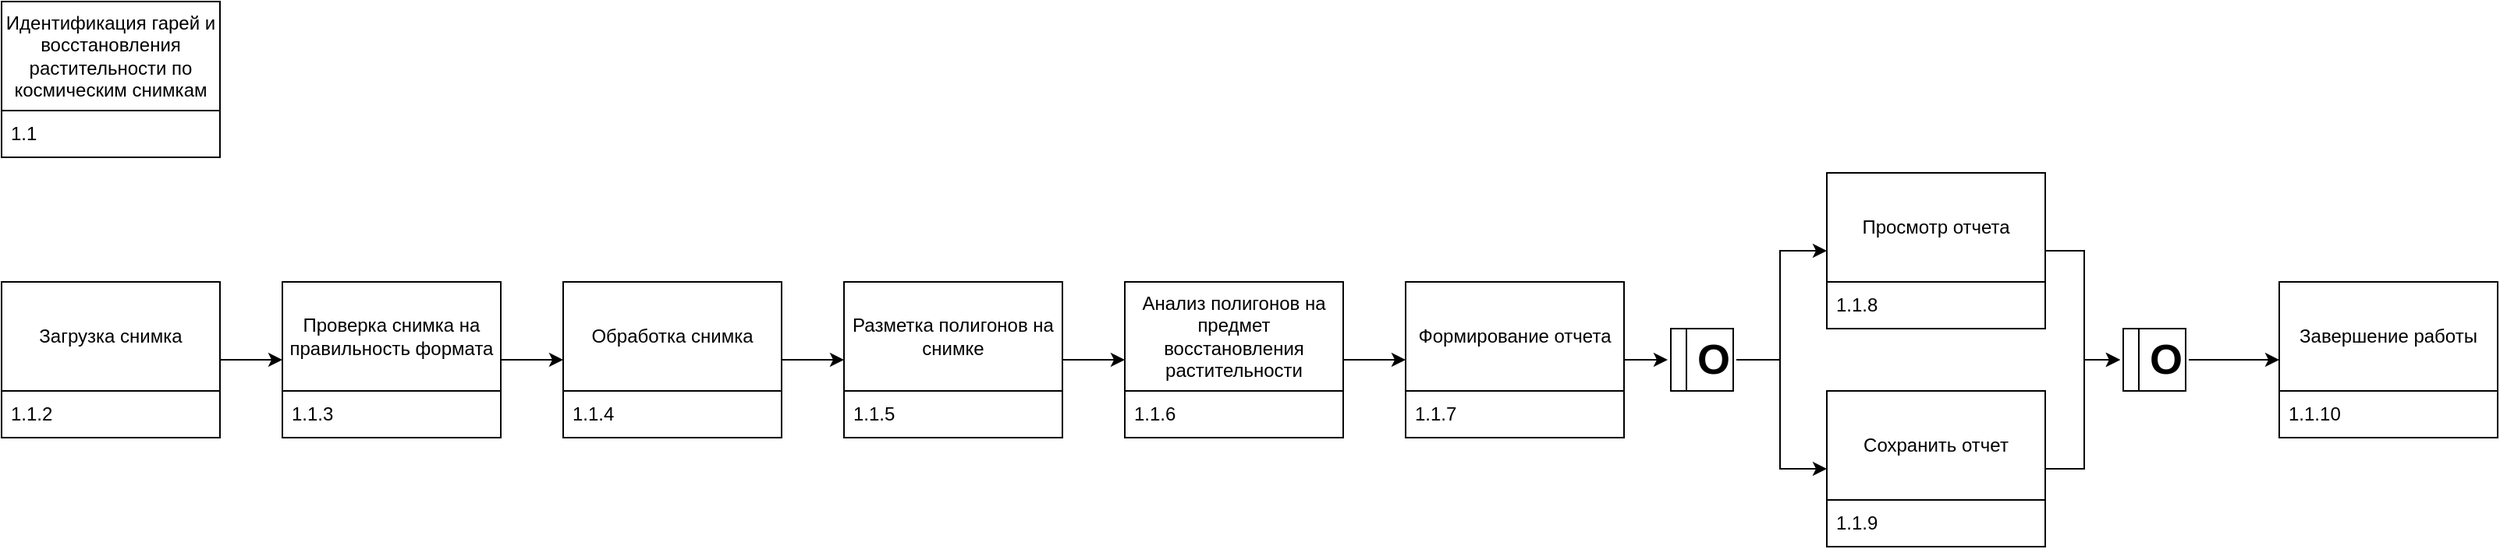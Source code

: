 <mxfile version="22.1.18" type="github">
  <diagram id="R2lEEEUBdFMjLlhIrx00" name="Page-1">
    <mxGraphModel dx="1750" dy="943" grid="1" gridSize="10" guides="1" tooltips="1" connect="1" arrows="1" fold="1" page="1" pageScale="1" pageWidth="850" pageHeight="1100" math="0" shadow="0" extFonts="Permanent Marker^https://fonts.googleapis.com/css?family=Permanent+Marker">
      <root>
        <mxCell id="0" />
        <mxCell id="1" parent="0" />
        <mxCell id="xs7Vbv-d0yDfcPKk1DSO-1" value="Идентификация гарей и восстановления растительности по космическим снимкам" style="swimlane;fontStyle=0;childLayout=stackLayout;horizontal=1;startSize=70;horizontalStack=0;resizeParent=1;resizeParentMax=0;resizeLast=0;collapsible=1;marginBottom=0;whiteSpace=wrap;html=1;" vertex="1" parent="1">
          <mxGeometry x="40" y="20" width="140" height="100" as="geometry" />
        </mxCell>
        <mxCell id="xs7Vbv-d0yDfcPKk1DSO-2" value="1.1" style="text;strokeColor=none;fillColor=none;align=left;verticalAlign=middle;spacingLeft=4;spacingRight=4;overflow=hidden;points=[[0,0.5],[1,0.5]];portConstraint=eastwest;rotatable=0;whiteSpace=wrap;html=1;" vertex="1" parent="xs7Vbv-d0yDfcPKk1DSO-1">
          <mxGeometry y="70" width="140" height="30" as="geometry" />
        </mxCell>
        <mxCell id="xs7Vbv-d0yDfcPKk1DSO-5" value="Загрузка снимка" style="swimlane;fontStyle=0;childLayout=stackLayout;horizontal=1;startSize=70;horizontalStack=0;resizeParent=1;resizeParentMax=0;resizeLast=0;collapsible=1;marginBottom=0;whiteSpace=wrap;html=1;" vertex="1" parent="1">
          <mxGeometry x="40" y="200" width="140" height="100" as="geometry" />
        </mxCell>
        <mxCell id="xs7Vbv-d0yDfcPKk1DSO-6" value="1.1.2" style="text;strokeColor=none;fillColor=none;align=left;verticalAlign=middle;spacingLeft=4;spacingRight=4;overflow=hidden;points=[[0,0.5],[1,0.5]];portConstraint=eastwest;rotatable=0;whiteSpace=wrap;html=1;" vertex="1" parent="xs7Vbv-d0yDfcPKk1DSO-5">
          <mxGeometry y="70" width="140" height="30" as="geometry" />
        </mxCell>
        <mxCell id="xs7Vbv-d0yDfcPKk1DSO-7" value="Проверка снимка на правильность формата" style="swimlane;fontStyle=0;childLayout=stackLayout;horizontal=1;startSize=70;horizontalStack=0;resizeParent=1;resizeParentMax=0;resizeLast=0;collapsible=1;marginBottom=0;whiteSpace=wrap;html=1;" vertex="1" parent="1">
          <mxGeometry x="220" y="200" width="140" height="100" as="geometry" />
        </mxCell>
        <mxCell id="xs7Vbv-d0yDfcPKk1DSO-8" value="1.1.3" style="text;strokeColor=none;fillColor=none;align=left;verticalAlign=middle;spacingLeft=4;spacingRight=4;overflow=hidden;points=[[0,0.5],[1,0.5]];portConstraint=eastwest;rotatable=0;whiteSpace=wrap;html=1;" vertex="1" parent="xs7Vbv-d0yDfcPKk1DSO-7">
          <mxGeometry y="70" width="140" height="30" as="geometry" />
        </mxCell>
        <mxCell id="xs7Vbv-d0yDfcPKk1DSO-9" value="Обработка снимка" style="swimlane;fontStyle=0;childLayout=stackLayout;horizontal=1;startSize=70;horizontalStack=0;resizeParent=1;resizeParentMax=0;resizeLast=0;collapsible=1;marginBottom=0;whiteSpace=wrap;html=1;" vertex="1" parent="1">
          <mxGeometry x="400" y="200" width="140" height="100" as="geometry" />
        </mxCell>
        <mxCell id="xs7Vbv-d0yDfcPKk1DSO-10" value="1.1.4" style="text;strokeColor=none;fillColor=none;align=left;verticalAlign=middle;spacingLeft=4;spacingRight=4;overflow=hidden;points=[[0,0.5],[1,0.5]];portConstraint=eastwest;rotatable=0;whiteSpace=wrap;html=1;" vertex="1" parent="xs7Vbv-d0yDfcPKk1DSO-9">
          <mxGeometry y="70" width="140" height="30" as="geometry" />
        </mxCell>
        <mxCell id="xs7Vbv-d0yDfcPKk1DSO-29" style="edgeStyle=orthogonalEdgeStyle;rounded=0;orthogonalLoop=1;jettySize=auto;html=1;entryX=0;entryY=0.5;entryDx=0;entryDy=0;" edge="1" parent="1" source="xs7Vbv-d0yDfcPKk1DSO-11" target="xs7Vbv-d0yDfcPKk1DSO-13">
          <mxGeometry relative="1" as="geometry" />
        </mxCell>
        <mxCell id="xs7Vbv-d0yDfcPKk1DSO-11" value="Разметка полигонов на снимке" style="swimlane;fontStyle=0;childLayout=stackLayout;horizontal=1;startSize=70;horizontalStack=0;resizeParent=1;resizeParentMax=0;resizeLast=0;collapsible=1;marginBottom=0;whiteSpace=wrap;html=1;" vertex="1" parent="1">
          <mxGeometry x="580" y="200" width="140" height="100" as="geometry" />
        </mxCell>
        <mxCell id="xs7Vbv-d0yDfcPKk1DSO-12" value="1.1.5" style="text;strokeColor=none;fillColor=none;align=left;verticalAlign=middle;spacingLeft=4;spacingRight=4;overflow=hidden;points=[[0,0.5],[1,0.5]];portConstraint=eastwest;rotatable=0;whiteSpace=wrap;html=1;" vertex="1" parent="xs7Vbv-d0yDfcPKk1DSO-11">
          <mxGeometry y="70" width="140" height="30" as="geometry" />
        </mxCell>
        <mxCell id="xs7Vbv-d0yDfcPKk1DSO-30" style="edgeStyle=orthogonalEdgeStyle;rounded=0;orthogonalLoop=1;jettySize=auto;html=1;" edge="1" parent="1" source="xs7Vbv-d0yDfcPKk1DSO-13" target="xs7Vbv-d0yDfcPKk1DSO-15">
          <mxGeometry relative="1" as="geometry" />
        </mxCell>
        <mxCell id="xs7Vbv-d0yDfcPKk1DSO-13" value="Анализ полигонов на предмет восстановления растительности" style="swimlane;fontStyle=0;childLayout=stackLayout;horizontal=1;startSize=70;horizontalStack=0;resizeParent=1;resizeParentMax=0;resizeLast=0;collapsible=1;marginBottom=0;whiteSpace=wrap;html=1;" vertex="1" parent="1">
          <mxGeometry x="760" y="200" width="140" height="100" as="geometry" />
        </mxCell>
        <mxCell id="xs7Vbv-d0yDfcPKk1DSO-14" value="1.1.6" style="text;strokeColor=none;fillColor=none;align=left;verticalAlign=middle;spacingLeft=4;spacingRight=4;overflow=hidden;points=[[0,0.5],[1,0.5]];portConstraint=eastwest;rotatable=0;whiteSpace=wrap;html=1;" vertex="1" parent="xs7Vbv-d0yDfcPKk1DSO-13">
          <mxGeometry y="70" width="140" height="30" as="geometry" />
        </mxCell>
        <mxCell id="xs7Vbv-d0yDfcPKk1DSO-31" style="edgeStyle=orthogonalEdgeStyle;rounded=0;orthogonalLoop=1;jettySize=auto;html=1;entryX=0;entryY=0.5;entryDx=0;entryDy=0;" edge="1" parent="1" source="xs7Vbv-d0yDfcPKk1DSO-15" target="xs7Vbv-d0yDfcPKk1DSO-22">
          <mxGeometry relative="1" as="geometry" />
        </mxCell>
        <mxCell id="xs7Vbv-d0yDfcPKk1DSO-15" value="Формирование отчета" style="swimlane;fontStyle=0;childLayout=stackLayout;horizontal=1;startSize=70;horizontalStack=0;resizeParent=1;resizeParentMax=0;resizeLast=0;collapsible=1;marginBottom=0;whiteSpace=wrap;html=1;" vertex="1" parent="1">
          <mxGeometry x="940" y="200" width="140" height="100" as="geometry" />
        </mxCell>
        <mxCell id="xs7Vbv-d0yDfcPKk1DSO-16" value="1.1.7" style="text;strokeColor=none;fillColor=none;align=left;verticalAlign=middle;spacingLeft=4;spacingRight=4;overflow=hidden;points=[[0,0.5],[1,0.5]];portConstraint=eastwest;rotatable=0;whiteSpace=wrap;html=1;" vertex="1" parent="xs7Vbv-d0yDfcPKk1DSO-15">
          <mxGeometry y="70" width="140" height="30" as="geometry" />
        </mxCell>
        <mxCell id="xs7Vbv-d0yDfcPKk1DSO-34" style="edgeStyle=orthogonalEdgeStyle;rounded=0;orthogonalLoop=1;jettySize=auto;html=1;entryX=0;entryY=0.5;entryDx=0;entryDy=0;" edge="1" parent="1" source="xs7Vbv-d0yDfcPKk1DSO-17" target="xs7Vbv-d0yDfcPKk1DSO-23">
          <mxGeometry relative="1" as="geometry" />
        </mxCell>
        <mxCell id="xs7Vbv-d0yDfcPKk1DSO-17" value="Просмотр отчета" style="swimlane;fontStyle=0;childLayout=stackLayout;horizontal=1;startSize=70;horizontalStack=0;resizeParent=1;resizeParentMax=0;resizeLast=0;collapsible=1;marginBottom=0;whiteSpace=wrap;html=1;" vertex="1" parent="1">
          <mxGeometry x="1210" y="130" width="140" height="100" as="geometry" />
        </mxCell>
        <mxCell id="xs7Vbv-d0yDfcPKk1DSO-18" value="1.1.8" style="text;strokeColor=none;fillColor=none;align=left;verticalAlign=middle;spacingLeft=4;spacingRight=4;overflow=hidden;points=[[0,0.5],[1,0.5]];portConstraint=eastwest;rotatable=0;whiteSpace=wrap;html=1;" vertex="1" parent="xs7Vbv-d0yDfcPKk1DSO-17">
          <mxGeometry y="70" width="140" height="30" as="geometry" />
        </mxCell>
        <mxCell id="xs7Vbv-d0yDfcPKk1DSO-35" style="edgeStyle=orthogonalEdgeStyle;rounded=0;orthogonalLoop=1;jettySize=auto;html=1;entryX=0;entryY=0.5;entryDx=0;entryDy=0;" edge="1" parent="1" source="xs7Vbv-d0yDfcPKk1DSO-19" target="xs7Vbv-d0yDfcPKk1DSO-23">
          <mxGeometry relative="1" as="geometry" />
        </mxCell>
        <mxCell id="xs7Vbv-d0yDfcPKk1DSO-19" value="Сохранить отчет" style="swimlane;fontStyle=0;childLayout=stackLayout;horizontal=1;startSize=70;horizontalStack=0;resizeParent=1;resizeParentMax=0;resizeLast=0;collapsible=1;marginBottom=0;whiteSpace=wrap;html=1;" vertex="1" parent="1">
          <mxGeometry x="1210" y="270" width="140" height="100" as="geometry" />
        </mxCell>
        <mxCell id="xs7Vbv-d0yDfcPKk1DSO-20" value="1.1.9" style="text;strokeColor=none;fillColor=none;align=left;verticalAlign=middle;spacingLeft=4;spacingRight=4;overflow=hidden;points=[[0,0.5],[1,0.5]];portConstraint=eastwest;rotatable=0;whiteSpace=wrap;html=1;" vertex="1" parent="xs7Vbv-d0yDfcPKk1DSO-19">
          <mxGeometry y="70" width="140" height="30" as="geometry" />
        </mxCell>
        <mxCell id="xs7Vbv-d0yDfcPKk1DSO-32" style="edgeStyle=orthogonalEdgeStyle;rounded=0;orthogonalLoop=1;jettySize=auto;html=1;" edge="1" parent="1" source="xs7Vbv-d0yDfcPKk1DSO-22" target="xs7Vbv-d0yDfcPKk1DSO-17">
          <mxGeometry relative="1" as="geometry" />
        </mxCell>
        <mxCell id="xs7Vbv-d0yDfcPKk1DSO-33" style="edgeStyle=orthogonalEdgeStyle;rounded=0;orthogonalLoop=1;jettySize=auto;html=1;entryX=0;entryY=0.5;entryDx=0;entryDy=0;" edge="1" parent="1" source="xs7Vbv-d0yDfcPKk1DSO-22" target="xs7Vbv-d0yDfcPKk1DSO-19">
          <mxGeometry relative="1" as="geometry" />
        </mxCell>
        <mxCell id="xs7Vbv-d0yDfcPKk1DSO-22" value="&lt;div style=&quot;font-size: 23px;&quot; align=&quot;right&quot;&gt;&lt;font style=&quot;font-size: 23px;&quot;&gt;&lt;b style=&quot;font-size: 27px;&quot;&gt;&lt;font style=&quot;font-size: 27px;&quot;&gt;О&lt;br&gt;&lt;/font&gt;&lt;/b&gt;&lt;/font&gt;&lt;/div&gt;" style="shape=internalStorage;whiteSpace=wrap;html=1;backgroundOutline=1;dx=10;dy=0;align=right;perimeterSpacing=2;" vertex="1" parent="1">
          <mxGeometry x="1110" y="230" width="40" height="40" as="geometry" />
        </mxCell>
        <mxCell id="xs7Vbv-d0yDfcPKk1DSO-36" style="edgeStyle=orthogonalEdgeStyle;rounded=0;orthogonalLoop=1;jettySize=auto;html=1;entryX=0;entryY=0.5;entryDx=0;entryDy=0;" edge="1" parent="1" source="xs7Vbv-d0yDfcPKk1DSO-23" target="xs7Vbv-d0yDfcPKk1DSO-24">
          <mxGeometry relative="1" as="geometry" />
        </mxCell>
        <mxCell id="xs7Vbv-d0yDfcPKk1DSO-23" value="&lt;div style=&quot;font-size: 23px;&quot; align=&quot;right&quot;&gt;&lt;font style=&quot;font-size: 23px;&quot;&gt;&lt;b style=&quot;font-size: 27px;&quot;&gt;&lt;font style=&quot;font-size: 27px;&quot;&gt;О&lt;br&gt;&lt;/font&gt;&lt;/b&gt;&lt;/font&gt;&lt;/div&gt;" style="shape=internalStorage;whiteSpace=wrap;html=1;backgroundOutline=1;dx=10;dy=0;align=right;perimeterSpacing=2;" vertex="1" parent="1">
          <mxGeometry x="1400" y="230" width="40" height="40" as="geometry" />
        </mxCell>
        <mxCell id="xs7Vbv-d0yDfcPKk1DSO-24" value="Завершение работы" style="swimlane;fontStyle=0;childLayout=stackLayout;horizontal=1;startSize=70;horizontalStack=0;resizeParent=1;resizeParentMax=0;resizeLast=0;collapsible=1;marginBottom=0;whiteSpace=wrap;html=1;" vertex="1" parent="1">
          <mxGeometry x="1500" y="200" width="140" height="100" as="geometry" />
        </mxCell>
        <mxCell id="xs7Vbv-d0yDfcPKk1DSO-25" value="1.1.10" style="text;strokeColor=none;fillColor=none;align=left;verticalAlign=middle;spacingLeft=4;spacingRight=4;overflow=hidden;points=[[0,0.5],[1,0.5]];portConstraint=eastwest;rotatable=0;whiteSpace=wrap;html=1;" vertex="1" parent="xs7Vbv-d0yDfcPKk1DSO-24">
          <mxGeometry y="70" width="140" height="30" as="geometry" />
        </mxCell>
        <mxCell id="xs7Vbv-d0yDfcPKk1DSO-26" value="" style="endArrow=classic;html=1;rounded=0;exitX=1;exitY=0.5;exitDx=0;exitDy=0;entryX=0;entryY=0.5;entryDx=0;entryDy=0;" edge="1" parent="1" source="xs7Vbv-d0yDfcPKk1DSO-5" target="xs7Vbv-d0yDfcPKk1DSO-7">
          <mxGeometry width="50" height="50" relative="1" as="geometry">
            <mxPoint x="720" y="380" as="sourcePoint" />
            <mxPoint x="770" y="330" as="targetPoint" />
          </mxGeometry>
        </mxCell>
        <mxCell id="xs7Vbv-d0yDfcPKk1DSO-27" value="" style="endArrow=classic;html=1;rounded=0;exitX=1;exitY=0.5;exitDx=0;exitDy=0;entryX=0;entryY=0.5;entryDx=0;entryDy=0;" edge="1" parent="1" source="xs7Vbv-d0yDfcPKk1DSO-7" target="xs7Vbv-d0yDfcPKk1DSO-9">
          <mxGeometry width="50" height="50" relative="1" as="geometry">
            <mxPoint x="190" y="260" as="sourcePoint" />
            <mxPoint x="230" y="260" as="targetPoint" />
          </mxGeometry>
        </mxCell>
        <mxCell id="xs7Vbv-d0yDfcPKk1DSO-28" value="" style="endArrow=classic;html=1;rounded=0;exitX=1;exitY=0.5;exitDx=0;exitDy=0;entryX=0;entryY=0.5;entryDx=0;entryDy=0;" edge="1" parent="1" source="xs7Vbv-d0yDfcPKk1DSO-9" target="xs7Vbv-d0yDfcPKk1DSO-11">
          <mxGeometry width="50" height="50" relative="1" as="geometry">
            <mxPoint x="370" y="260" as="sourcePoint" />
            <mxPoint x="410" y="260" as="targetPoint" />
          </mxGeometry>
        </mxCell>
      </root>
    </mxGraphModel>
  </diagram>
</mxfile>
